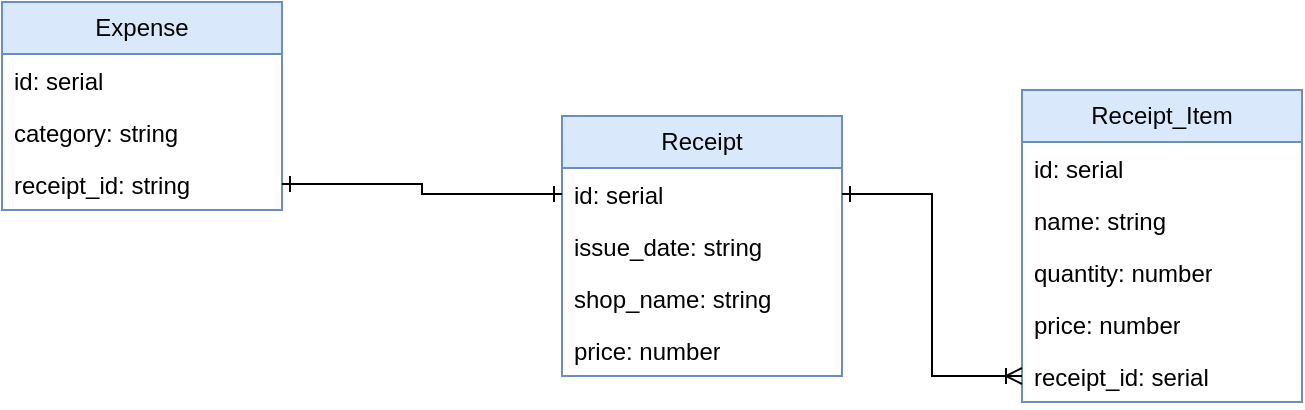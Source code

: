 <mxfile version="25.0.1">
  <diagram id="C5RBs43oDa-KdzZeNtuy" name="Page-1">
    <mxGraphModel dx="246" dy="655" grid="1" gridSize="10" guides="1" tooltips="1" connect="1" arrows="1" fold="1" page="1" pageScale="1" pageWidth="827" pageHeight="1169" math="0" shadow="0">
      <root>
        <mxCell id="WIyWlLk6GJQsqaUBKTNV-0" />
        <mxCell id="WIyWlLk6GJQsqaUBKTNV-1" parent="WIyWlLk6GJQsqaUBKTNV-0" />
        <mxCell id="qKY2MJASLkgJ7Ckv9CLX-0" value="Receipt" style="swimlane;fontStyle=0;childLayout=stackLayout;horizontal=1;startSize=26;fillColor=#dae8fc;horizontalStack=0;resizeParent=1;resizeParentMax=0;resizeLast=0;collapsible=1;marginBottom=0;whiteSpace=wrap;html=1;strokeColor=#6c8ebf;" vertex="1" parent="WIyWlLk6GJQsqaUBKTNV-1">
          <mxGeometry x="350" y="170" width="140" height="130" as="geometry" />
        </mxCell>
        <mxCell id="qKY2MJASLkgJ7Ckv9CLX-3" value="id: serial" style="text;strokeColor=none;fillColor=none;align=left;verticalAlign=top;spacingLeft=4;spacingRight=4;overflow=hidden;rotatable=0;points=[[0,0.5],[1,0.5]];portConstraint=eastwest;whiteSpace=wrap;html=1;" vertex="1" parent="qKY2MJASLkgJ7Ckv9CLX-0">
          <mxGeometry y="26" width="140" height="26" as="geometry" />
        </mxCell>
        <mxCell id="qKY2MJASLkgJ7Ckv9CLX-5" value="issue_d&lt;span style=&quot;background-color: initial;&quot;&gt;ate: string&lt;/span&gt;" style="text;strokeColor=none;fillColor=none;align=left;verticalAlign=top;spacingLeft=4;spacingRight=4;overflow=hidden;rotatable=0;points=[[0,0.5],[1,0.5]];portConstraint=eastwest;whiteSpace=wrap;html=1;" vertex="1" parent="qKY2MJASLkgJ7Ckv9CLX-0">
          <mxGeometry y="52" width="140" height="26" as="geometry" />
        </mxCell>
        <mxCell id="qKY2MJASLkgJ7Ckv9CLX-4" value="shop_name: string" style="text;strokeColor=none;fillColor=none;align=left;verticalAlign=top;spacingLeft=4;spacingRight=4;overflow=hidden;rotatable=0;points=[[0,0.5],[1,0.5]];portConstraint=eastwest;whiteSpace=wrap;html=1;" vertex="1" parent="qKY2MJASLkgJ7Ckv9CLX-0">
          <mxGeometry y="78" width="140" height="26" as="geometry" />
        </mxCell>
        <mxCell id="qKY2MJASLkgJ7Ckv9CLX-15" value="price: number" style="text;strokeColor=none;fillColor=none;align=left;verticalAlign=top;spacingLeft=4;spacingRight=4;overflow=hidden;rotatable=0;points=[[0,0.5],[1,0.5]];portConstraint=eastwest;whiteSpace=wrap;html=1;" vertex="1" parent="qKY2MJASLkgJ7Ckv9CLX-0">
          <mxGeometry y="104" width="140" height="26" as="geometry" />
        </mxCell>
        <mxCell id="qKY2MJASLkgJ7Ckv9CLX-6" value="Receipt_Item" style="swimlane;fontStyle=0;childLayout=stackLayout;horizontal=1;startSize=26;fillColor=#dae8fc;horizontalStack=0;resizeParent=1;resizeParentMax=0;resizeLast=0;collapsible=1;marginBottom=0;whiteSpace=wrap;html=1;strokeColor=#6c8ebf;align=center;verticalAlign=middle;fontFamily=Helvetica;fontSize=12;" vertex="1" parent="WIyWlLk6GJQsqaUBKTNV-1">
          <mxGeometry x="580" y="157" width="140" height="156" as="geometry" />
        </mxCell>
        <mxCell id="qKY2MJASLkgJ7Ckv9CLX-12" value="id: serial" style="text;strokeColor=none;fillColor=none;align=left;verticalAlign=top;spacingLeft=4;spacingRight=4;overflow=hidden;rotatable=0;points=[[0,0.5],[1,0.5]];portConstraint=eastwest;whiteSpace=wrap;html=1;fontFamily=Helvetica;fontSize=12;fontColor=default;fontStyle=0;" vertex="1" parent="qKY2MJASLkgJ7Ckv9CLX-6">
          <mxGeometry y="26" width="140" height="26" as="geometry" />
        </mxCell>
        <mxCell id="qKY2MJASLkgJ7Ckv9CLX-7" value="name: string" style="text;strokeColor=none;fillColor=none;align=left;verticalAlign=top;spacingLeft=4;spacingRight=4;overflow=hidden;rotatable=0;points=[[0,0.5],[1,0.5]];portConstraint=eastwest;whiteSpace=wrap;html=1;fontFamily=Helvetica;fontSize=12;fontColor=default;fontStyle=0;" vertex="1" parent="qKY2MJASLkgJ7Ckv9CLX-6">
          <mxGeometry y="52" width="140" height="26" as="geometry" />
        </mxCell>
        <mxCell id="qKY2MJASLkgJ7Ckv9CLX-9" value="quantity: number&lt;div&gt;&lt;br&gt;&lt;/div&gt;" style="text;strokeColor=none;fillColor=none;align=left;verticalAlign=top;spacingLeft=4;spacingRight=4;overflow=hidden;rotatable=0;points=[[0,0.5],[1,0.5]];portConstraint=eastwest;whiteSpace=wrap;html=1;fontFamily=Helvetica;fontSize=12;fontColor=default;fontStyle=0;" vertex="1" parent="qKY2MJASLkgJ7Ckv9CLX-6">
          <mxGeometry y="78" width="140" height="26" as="geometry" />
        </mxCell>
        <mxCell id="qKY2MJASLkgJ7Ckv9CLX-11" value="price: number" style="text;strokeColor=none;fillColor=none;align=left;verticalAlign=top;spacingLeft=4;spacingRight=4;overflow=hidden;rotatable=0;points=[[0,0.5],[1,0.5]];portConstraint=eastwest;whiteSpace=wrap;html=1;fontFamily=Helvetica;fontSize=12;fontColor=default;fontStyle=0;" vertex="1" parent="qKY2MJASLkgJ7Ckv9CLX-6">
          <mxGeometry y="104" width="140" height="26" as="geometry" />
        </mxCell>
        <mxCell id="qKY2MJASLkgJ7Ckv9CLX-13" value="receipt_id: serial" style="text;strokeColor=none;fillColor=none;align=left;verticalAlign=top;spacingLeft=4;spacingRight=4;overflow=hidden;rotatable=0;points=[[0,0.5],[1,0.5]];portConstraint=eastwest;whiteSpace=wrap;html=1;fontFamily=Helvetica;fontSize=12;fontColor=default;fontStyle=0;" vertex="1" parent="qKY2MJASLkgJ7Ckv9CLX-6">
          <mxGeometry y="130" width="140" height="26" as="geometry" />
        </mxCell>
        <mxCell id="qKY2MJASLkgJ7Ckv9CLX-14" style="edgeStyle=orthogonalEdgeStyle;rounded=0;orthogonalLoop=1;jettySize=auto;html=1;entryX=1;entryY=0.5;entryDx=0;entryDy=0;fontFamily=Helvetica;fontSize=12;fontColor=default;fontStyle=0;endArrow=ERone;endFill=0;startArrow=ERoneToMany;startFill=0;" edge="1" parent="WIyWlLk6GJQsqaUBKTNV-1" source="qKY2MJASLkgJ7Ckv9CLX-13" target="qKY2MJASLkgJ7Ckv9CLX-3">
          <mxGeometry relative="1" as="geometry" />
        </mxCell>
        <mxCell id="qKY2MJASLkgJ7Ckv9CLX-16" value="Expense" style="swimlane;fontStyle=0;childLayout=stackLayout;horizontal=1;startSize=26;fillColor=#dae8fc;horizontalStack=0;resizeParent=1;resizeParentMax=0;resizeLast=0;collapsible=1;marginBottom=0;whiteSpace=wrap;html=1;strokeColor=#6c8ebf;align=center;verticalAlign=middle;fontFamily=Helvetica;fontSize=12;" vertex="1" parent="WIyWlLk6GJQsqaUBKTNV-1">
          <mxGeometry x="70" y="113" width="140" height="104" as="geometry" />
        </mxCell>
        <mxCell id="qKY2MJASLkgJ7Ckv9CLX-17" value="&lt;div&gt;&lt;span style=&quot;background-color: initial;&quot;&gt;id: serial&lt;/span&gt;&lt;/div&gt;" style="text;strokeColor=none;fillColor=none;align=left;verticalAlign=top;spacingLeft=4;spacingRight=4;overflow=hidden;rotatable=0;points=[[0,0.5],[1,0.5]];portConstraint=eastwest;whiteSpace=wrap;html=1;fontFamily=Helvetica;fontSize=12;fontColor=default;fontStyle=0;" vertex="1" parent="qKY2MJASLkgJ7Ckv9CLX-16">
          <mxGeometry y="26" width="140" height="26" as="geometry" />
        </mxCell>
        <mxCell id="qKY2MJASLkgJ7Ckv9CLX-18" value="category: string" style="text;strokeColor=none;fillColor=none;align=left;verticalAlign=top;spacingLeft=4;spacingRight=4;overflow=hidden;rotatable=0;points=[[0,0.5],[1,0.5]];portConstraint=eastwest;whiteSpace=wrap;html=1;fontFamily=Helvetica;fontSize=12;fontColor=default;fontStyle=0;" vertex="1" parent="qKY2MJASLkgJ7Ckv9CLX-16">
          <mxGeometry y="52" width="140" height="26" as="geometry" />
        </mxCell>
        <mxCell id="qKY2MJASLkgJ7Ckv9CLX-21" value="receipt_id: string&lt;div&gt;&lt;br&gt;&lt;/div&gt;" style="text;strokeColor=none;fillColor=none;align=left;verticalAlign=top;spacingLeft=4;spacingRight=4;overflow=hidden;rotatable=0;points=[[0,0.5],[1,0.5]];portConstraint=eastwest;whiteSpace=wrap;html=1;fontFamily=Helvetica;fontSize=12;fontColor=default;fontStyle=0;" vertex="1" parent="qKY2MJASLkgJ7Ckv9CLX-16">
          <mxGeometry y="78" width="140" height="26" as="geometry" />
        </mxCell>
        <mxCell id="qKY2MJASLkgJ7Ckv9CLX-22" style="edgeStyle=orthogonalEdgeStyle;rounded=0;orthogonalLoop=1;jettySize=auto;html=1;fontFamily=Helvetica;fontSize=12;fontColor=default;fontStyle=0;startArrow=ERone;startFill=0;endArrow=ERone;endFill=0;" edge="1" parent="WIyWlLk6GJQsqaUBKTNV-1" source="qKY2MJASLkgJ7Ckv9CLX-21" target="qKY2MJASLkgJ7Ckv9CLX-3">
          <mxGeometry relative="1" as="geometry" />
        </mxCell>
      </root>
    </mxGraphModel>
  </diagram>
</mxfile>
